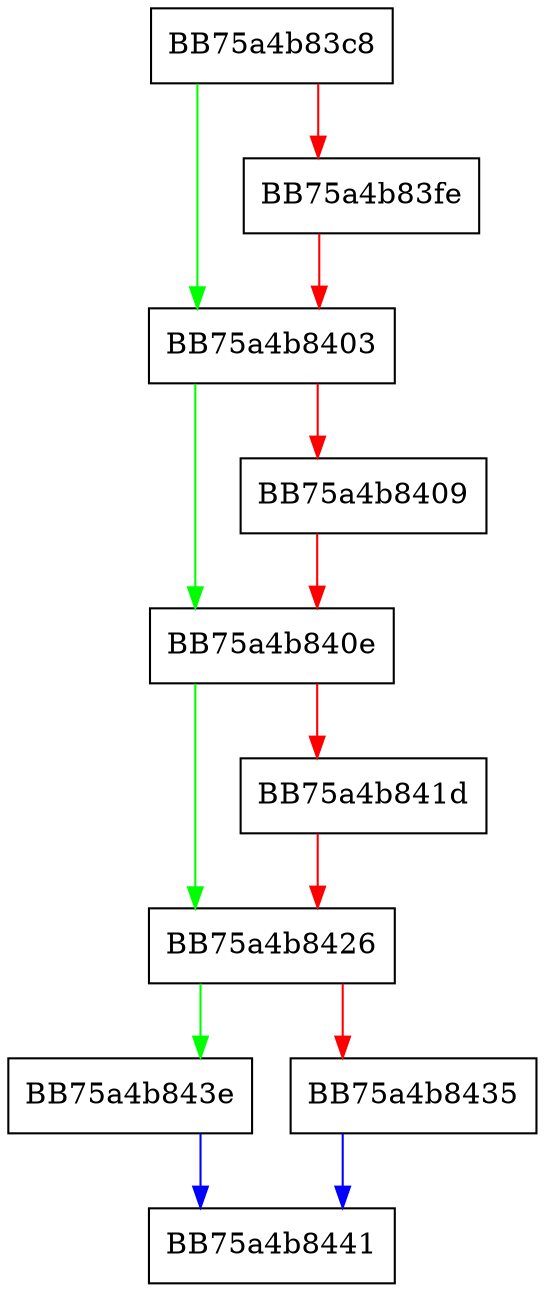 digraph RemoteThreadCreateResourceItem {
  node [shape="box"];
  graph [splines=ortho];
  BB75a4b83c8 -> BB75a4b8403 [color="green"];
  BB75a4b83c8 -> BB75a4b83fe [color="red"];
  BB75a4b83fe -> BB75a4b8403 [color="red"];
  BB75a4b8403 -> BB75a4b840e [color="green"];
  BB75a4b8403 -> BB75a4b8409 [color="red"];
  BB75a4b8409 -> BB75a4b840e [color="red"];
  BB75a4b840e -> BB75a4b8426 [color="green"];
  BB75a4b840e -> BB75a4b841d [color="red"];
  BB75a4b841d -> BB75a4b8426 [color="red"];
  BB75a4b8426 -> BB75a4b843e [color="green"];
  BB75a4b8426 -> BB75a4b8435 [color="red"];
  BB75a4b8435 -> BB75a4b8441 [color="blue"];
  BB75a4b843e -> BB75a4b8441 [color="blue"];
}